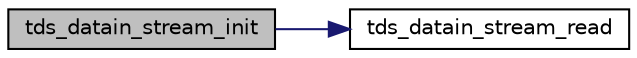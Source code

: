 digraph "tds_datain_stream_init"
{
 // LATEX_PDF_SIZE
  edge [fontname="Helvetica",fontsize="10",labelfontname="Helvetica",labelfontsize="10"];
  node [fontname="Helvetica",fontsize="10",shape=record];
  rankdir="LR";
  Node1 [label="tds_datain_stream_init",height=0.2,width=0.4,color="black", fillcolor="grey75", style="filled", fontcolor="black",tooltip="Initialize a data input stream."];
  Node1 -> Node2 [color="midnightblue",fontsize="10",style="solid",fontname="Helvetica"];
  Node2 [label="tds_datain_stream_read",height=0.2,width=0.4,color="black", fillcolor="white", style="filled",URL="$a01415.html#a04b537d889f7d4c9b9701eb81baf7efd",tooltip="Reads data from network for input stream."];
}
